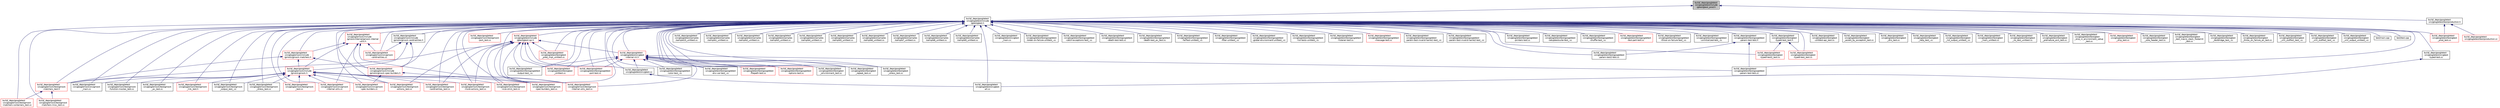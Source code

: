 digraph "build/_deps/googletest-src/googletest/include/gtest/gtest_prod.h"
{
 // LATEX_PDF_SIZE
  bgcolor="transparent";
  edge [fontname="Helvetica",fontsize="10",labelfontname="Helvetica",labelfontsize="10"];
  node [fontname="Helvetica",fontsize="10",shape=record];
  Node1 [label="build/_deps/googletest\l-src/googletest/include\l/gtest/gtest_prod.h",height=0.2,width=0.4,color="black", fillcolor="grey75", style="filled", fontcolor="black",tooltip=" "];
  Node1 -> Node2 [dir="back",color="midnightblue",fontsize="10",style="solid",fontname="Helvetica"];
  Node2 [label="build/_deps/googletest\l-src/googletest/include\l/gtest/gtest.h",height=0.2,width=0.4,color="black",URL="$gtest_8h.html",tooltip=" "];
  Node2 -> Node3 [dir="back",color="midnightblue",fontsize="10",style="solid",fontname="Helvetica"];
  Node3 [label="build/_deps/googletest\l-src/googlemock/include\l/gmock/gmock-cardinalities.h",height=0.2,width=0.4,color="black",URL="$gmock-cardinalities_8h.html",tooltip=" "];
  Node3 -> Node4 [dir="back",color="midnightblue",fontsize="10",style="solid",fontname="Helvetica"];
  Node4 [label="build/_deps/googletest\l-src/googlemock/include\l/gmock/gmock-spec-builders.h",height=0.2,width=0.4,color="red",URL="$gmock-spec-builders_8h.html",tooltip=" "];
  Node4 -> Node9 [dir="back",color="midnightblue",fontsize="10",style="solid",fontname="Helvetica"];
  Node9 [label="build/_deps/googletest\l-src/googlemock/src/gmock\l-spec-builders.cc",height=0.2,width=0.4,color="red",URL="$gmock-spec-builders_8cc.html",tooltip=" "];
  Node4 -> Node25 [dir="back",color="midnightblue",fontsize="10",style="solid",fontname="Helvetica"];
  Node25 [label="build/_deps/googletest\l-src/googlemock/test/gmock\l-spec-builders_test.cc",height=0.2,width=0.4,color="red",URL="$gmock-spec-builders__test_8cc.html",tooltip=" "];
  Node3 -> Node6 [dir="back",color="midnightblue",fontsize="10",style="solid",fontname="Helvetica"];
  Node6 [label="build/_deps/googletest\l-src/googlemock/include\l/gmock/gmock.h",height=0.2,width=0.4,color="red",URL="$gmock_8h.html",tooltip=" "];
  Node6 -> Node8 [dir="back",color="midnightblue",fontsize="10",style="solid",fontname="Helvetica"];
  Node8 [label="build/_deps/googletest\l-src/googlemock/src/gmock\l-internal-utils.cc",height=0.2,width=0.4,color="red",URL="$gmock-internal-utils_8cc.html",tooltip=" "];
  Node6 -> Node9 [dir="back",color="midnightblue",fontsize="10",style="solid",fontname="Helvetica"];
  Node6 -> Node11 [dir="back",color="midnightblue",fontsize="10",style="solid",fontname="Helvetica"];
  Node11 [label="build/_deps/googletest\l-src/googlemock/src/gmock\l_main.cc",height=0.2,width=0.4,color="black",URL="$gmock__main_8cc.html",tooltip=" "];
  Node6 -> Node12 [dir="back",color="midnightblue",fontsize="10",style="solid",fontname="Helvetica"];
  Node12 [label="build/_deps/googletest\l-src/googlemock/test/gmock\l-actions_test.cc",height=0.2,width=0.4,color="red",URL="$gmock-actions__test_8cc.html",tooltip=" "];
  Node6 -> Node14 [dir="back",color="midnightblue",fontsize="10",style="solid",fontname="Helvetica"];
  Node14 [label="build/_deps/googletest\l-src/googlemock/test/gmock\l-cardinalities_test.cc",height=0.2,width=0.4,color="red",URL="$gmock-cardinalities__test_8cc.html",tooltip=" "];
  Node6 -> Node15 [dir="back",color="midnightblue",fontsize="10",style="solid",fontname="Helvetica"];
  Node15 [label="build/_deps/googletest\l-src/googlemock/test/gmock\l-function-mocker_test.cc",height=0.2,width=0.4,color="black",URL="$gmock-function-mocker__test_8cc.html",tooltip=" "];
  Node6 -> Node16 [dir="back",color="midnightblue",fontsize="10",style="solid",fontname="Helvetica"];
  Node16 [label="build/_deps/googletest\l-src/googlemock/test/gmock\l-internal-utils_test.cc",height=0.2,width=0.4,color="red",URL="$gmock-internal-utils__test_8cc.html",tooltip=" "];
  Node6 -> Node17 [dir="back",color="midnightblue",fontsize="10",style="solid",fontname="Helvetica"];
  Node17 [label="build/_deps/googletest\l-src/googlemock/test/gmock\l-matchers_test.h",height=0.2,width=0.4,color="red",URL="$gmock-matchers__test_8h.html",tooltip=" "];
  Node17 -> Node20 [dir="back",color="midnightblue",fontsize="10",style="solid",fontname="Helvetica"];
  Node20 [label="build/_deps/googletest\l-src/googlemock/test/gmock\l-matchers-containers_test.cc",height=0.2,width=0.4,color="red",URL="$gmock-matchers-containers__test_8cc.html",tooltip=" "];
  Node17 -> Node21 [dir="back",color="midnightblue",fontsize="10",style="solid",fontname="Helvetica"];
  Node21 [label="build/_deps/googletest\l-src/googlemock/test/gmock\l-matchers-misc_test.cc",height=0.2,width=0.4,color="red",URL="$gmock-matchers-misc__test_8cc.html",tooltip=" "];
  Node6 -> Node22 [dir="back",color="midnightblue",fontsize="10",style="solid",fontname="Helvetica"];
  Node22 [label="build/_deps/googletest\l-src/googlemock/test/gmock\l-more-actions_test.cc",height=0.2,width=0.4,color="red",URL="$gmock-more-actions__test_8cc.html",tooltip=" "];
  Node6 -> Node23 [dir="back",color="midnightblue",fontsize="10",style="solid",fontname="Helvetica"];
  Node23 [label="build/_deps/googletest\l-src/googlemock/test/gmock\l-nice-strict_test.cc",height=0.2,width=0.4,color="red",URL="$gmock-nice-strict__test_8cc.html",tooltip=" "];
  Node6 -> Node25 [dir="back",color="midnightblue",fontsize="10",style="solid",fontname="Helvetica"];
  Node6 -> Node26 [dir="back",color="midnightblue",fontsize="10",style="solid",fontname="Helvetica"];
  Node26 [label="build/_deps/googletest\l-src/googlemock/test/gmock\l_ex_test.cc",height=0.2,width=0.4,color="black",URL="$gmock__ex__test_8cc.html",tooltip=" "];
  Node6 -> Node28 [dir="back",color="midnightblue",fontsize="10",style="solid",fontname="Helvetica"];
  Node28 [label="build/_deps/googletest\l-src/googlemock/test/gmock\l_link_test.h",height=0.2,width=0.4,color="red",URL="$gmock__link__test_8h.html",tooltip=" "];
  Node6 -> Node31 [dir="back",color="midnightblue",fontsize="10",style="solid",fontname="Helvetica"];
  Node31 [label="build/_deps/googletest\l-src/googlemock/test/gmock\l_output_test_.cc",height=0.2,width=0.4,color="black",URL="$gmock__output__test___8cc.html",tooltip=" "];
  Node6 -> Node32 [dir="back",color="midnightblue",fontsize="10",style="solid",fontname="Helvetica"];
  Node32 [label="build/_deps/googletest\l-src/googlemock/test/gmock\l_stress_test.cc",height=0.2,width=0.4,color="black",URL="$gmock__stress__test_8cc.html",tooltip=" "];
  Node6 -> Node33 [dir="back",color="midnightblue",fontsize="10",style="solid",fontname="Helvetica"];
  Node33 [label="build/_deps/googletest\l-src/googlemock/test/gmock\l_test.cc",height=0.2,width=0.4,color="red",URL="$gmock__test_8cc.html",tooltip=" "];
  Node3 -> Node35 [dir="back",color="midnightblue",fontsize="10",style="solid",fontname="Helvetica"];
  Node35 [label="build/_deps/googletest\l-src/googlemock/src/gmock\l-cardinalities.cc",height=0.2,width=0.4,color="red",URL="$gmock-cardinalities_8cc.html",tooltip=" "];
  Node2 -> Node36 [dir="back",color="midnightblue",fontsize="10",style="solid",fontname="Helvetica"];
  Node36 [label="build/_deps/googletest\l-src/googlemock/include\l/gmock/gmock-matchers.h",height=0.2,width=0.4,color="red",URL="$gmock-matchers_8h.html",tooltip=" "];
  Node36 -> Node4 [dir="back",color="midnightblue",fontsize="10",style="solid",fontname="Helvetica"];
  Node36 -> Node6 [dir="back",color="midnightblue",fontsize="10",style="solid",fontname="Helvetica"];
  Node36 -> Node17 [dir="back",color="midnightblue",fontsize="10",style="solid",fontname="Helvetica"];
  Node2 -> Node4 [dir="back",color="midnightblue",fontsize="10",style="solid",fontname="Helvetica"];
  Node2 -> Node39 [dir="back",color="midnightblue",fontsize="10",style="solid",fontname="Helvetica"];
  Node39 [label="build/_deps/googletest\l-src/googlemock/include\l/gmock/internal/gmock-internal\l-utils.h",height=0.2,width=0.4,color="red",URL="$gmock-internal-utils_8h.html",tooltip=" "];
  Node39 -> Node36 [dir="back",color="midnightblue",fontsize="10",style="solid",fontname="Helvetica"];
  Node39 -> Node4 [dir="back",color="midnightblue",fontsize="10",style="solid",fontname="Helvetica"];
  Node39 -> Node6 [dir="back",color="midnightblue",fontsize="10",style="solid",fontname="Helvetica"];
  Node39 -> Node35 [dir="back",color="midnightblue",fontsize="10",style="solid",fontname="Helvetica"];
  Node39 -> Node8 [dir="back",color="midnightblue",fontsize="10",style="solid",fontname="Helvetica"];
  Node39 -> Node16 [dir="back",color="midnightblue",fontsize="10",style="solid",fontname="Helvetica"];
  Node2 -> Node35 [dir="back",color="midnightblue",fontsize="10",style="solid",fontname="Helvetica"];
  Node2 -> Node8 [dir="back",color="midnightblue",fontsize="10",style="solid",fontname="Helvetica"];
  Node2 -> Node9 [dir="back",color="midnightblue",fontsize="10",style="solid",fontname="Helvetica"];
  Node2 -> Node11 [dir="back",color="midnightblue",fontsize="10",style="solid",fontname="Helvetica"];
  Node2 -> Node12 [dir="back",color="midnightblue",fontsize="10",style="solid",fontname="Helvetica"];
  Node2 -> Node14 [dir="back",color="midnightblue",fontsize="10",style="solid",fontname="Helvetica"];
  Node2 -> Node15 [dir="back",color="midnightblue",fontsize="10",style="solid",fontname="Helvetica"];
  Node2 -> Node16 [dir="back",color="midnightblue",fontsize="10",style="solid",fontname="Helvetica"];
  Node2 -> Node20 [dir="back",color="midnightblue",fontsize="10",style="solid",fontname="Helvetica"];
  Node2 -> Node21 [dir="back",color="midnightblue",fontsize="10",style="solid",fontname="Helvetica"];
  Node2 -> Node17 [dir="back",color="midnightblue",fontsize="10",style="solid",fontname="Helvetica"];
  Node2 -> Node22 [dir="back",color="midnightblue",fontsize="10",style="solid",fontname="Helvetica"];
  Node2 -> Node23 [dir="back",color="midnightblue",fontsize="10",style="solid",fontname="Helvetica"];
  Node2 -> Node42 [dir="back",color="midnightblue",fontsize="10",style="solid",fontname="Helvetica"];
  Node42 [label="build/_deps/googletest\l-src/googlemock/test/gmock\l-port_test.cc",height=0.2,width=0.4,color="red",URL="$gmock-port__test_8cc.html",tooltip=" "];
  Node2 -> Node25 [dir="back",color="midnightblue",fontsize="10",style="solid",fontname="Helvetica"];
  Node2 -> Node26 [dir="back",color="midnightblue",fontsize="10",style="solid",fontname="Helvetica"];
  Node2 -> Node28 [dir="back",color="midnightblue",fontsize="10",style="solid",fontname="Helvetica"];
  Node2 -> Node31 [dir="back",color="midnightblue",fontsize="10",style="solid",fontname="Helvetica"];
  Node2 -> Node32 [dir="back",color="midnightblue",fontsize="10",style="solid",fontname="Helvetica"];
  Node2 -> Node33 [dir="back",color="midnightblue",fontsize="10",style="solid",fontname="Helvetica"];
  Node2 -> Node43 [dir="back",color="midnightblue",fontsize="10",style="solid",fontname="Helvetica"];
  Node43 [label="build/_deps/googletest\l-src/googletest/include\l/gtest/gtest-spi.h",height=0.2,width=0.4,color="red",URL="$gtest-spi_8h.html",tooltip=" "];
  Node43 -> Node12 [dir="back",color="midnightblue",fontsize="10",style="solid",fontname="Helvetica"];
  Node43 -> Node14 [dir="back",color="midnightblue",fontsize="10",style="solid",fontname="Helvetica"];
  Node43 -> Node16 [dir="back",color="midnightblue",fontsize="10",style="solid",fontname="Helvetica"];
  Node43 -> Node17 [dir="back",color="midnightblue",fontsize="10",style="solid",fontname="Helvetica"];
  Node43 -> Node22 [dir="back",color="midnightblue",fontsize="10",style="solid",fontname="Helvetica"];
  Node43 -> Node23 [dir="back",color="midnightblue",fontsize="10",style="solid",fontname="Helvetica"];
  Node43 -> Node25 [dir="back",color="midnightblue",fontsize="10",style="solid",fontname="Helvetica"];
  Node43 -> Node44 [dir="back",color="midnightblue",fontsize="10",style="solid",fontname="Helvetica"];
  Node44 [label="build/_deps/googletest\l-src/googletest/src/gtest\l-internal-inl.h",height=0.2,width=0.4,color="red",URL="$gtest-internal-inl_8h.html",tooltip=" "];
  Node44 -> Node16 [dir="back",color="midnightblue",fontsize="10",style="solid",fontname="Helvetica"];
  Node44 -> Node50 [dir="back",color="midnightblue",fontsize="10",style="solid",fontname="Helvetica"];
  Node50 [label="build/_deps/googletest\l-src/googletest/src/gtest.cc",height=0.2,width=0.4,color="black",URL="$gtest_8cc.html",tooltip=" "];
  Node50 -> Node46 [dir="back",color="midnightblue",fontsize="10",style="solid",fontname="Helvetica"];
  Node46 [label="build/_deps/googletest\l-src/googletest/src/gtest\l-all.cc",height=0.2,width=0.4,color="black",URL="$gtest-all_8cc.html",tooltip=" "];
  Node44 -> Node51 [dir="back",color="midnightblue",fontsize="10",style="solid",fontname="Helvetica"];
  Node51 [label="build/_deps/googletest\l-src/googletest/test/googletest\l-color-test_.cc",height=0.2,width=0.4,color="black",URL="$googletest-color-test___8cc.html",tooltip=" "];
  Node44 -> Node52 [dir="back",color="midnightblue",fontsize="10",style="solid",fontname="Helvetica"];
  Node52 [label="build/_deps/googletest\l-src/googletest/test/googletest\l-env-var-test_.cc",height=0.2,width=0.4,color="black",URL="$googletest-env-var-test___8cc.html",tooltip=" "];
  Node44 -> Node53 [dir="back",color="midnightblue",fontsize="10",style="solid",fontname="Helvetica"];
  Node53 [label="build/_deps/googletest\l-src/googletest/test/googletest\l-filepath-test.cc",height=0.2,width=0.4,color="red",URL="$googletest-filepath-test_8cc.html",tooltip=" "];
  Node44 -> Node55 [dir="back",color="midnightblue",fontsize="10",style="solid",fontname="Helvetica"];
  Node55 [label="build/_deps/googletest\l-src/googletest/test/googletest\l-options-test.cc",height=0.2,width=0.4,color="red",URL="$googletest-options-test_8cc.html",tooltip=" "];
  Node44 -> Node56 [dir="back",color="midnightblue",fontsize="10",style="solid",fontname="Helvetica"];
  Node56 [label="build/_deps/googletest\l-src/googletest/test/googletest\l-output-test_.cc",height=0.2,width=0.4,color="black",URL="$googletest-output-test___8cc.html",tooltip=" "];
  Node44 -> Node57 [dir="back",color="midnightblue",fontsize="10",style="solid",fontname="Helvetica"];
  Node57 [label="build/_deps/googletest\l-src/googletest/test/googletest\l-param-test-test.cc",height=0.2,width=0.4,color="black",URL="$googletest-param-test-test_8cc.html",tooltip=" "];
  Node44 -> Node58 [dir="back",color="midnightblue",fontsize="10",style="solid",fontname="Helvetica"];
  Node58 [label="build/_deps/googletest\l-src/googletest/test/googletest\l-port-test.cc",height=0.2,width=0.4,color="red",URL="$googletest-port-test_8cc.html",tooltip=" "];
  Node44 -> Node59 [dir="back",color="midnightblue",fontsize="10",style="solid",fontname="Helvetica"];
  Node59 [label="build/_deps/googletest\l-src/googletest/test/gtest\l_environment_test.cc",height=0.2,width=0.4,color="black",URL="$gtest__environment__test_8cc.html",tooltip=" "];
  Node44 -> Node60 [dir="back",color="midnightblue",fontsize="10",style="solid",fontname="Helvetica"];
  Node60 [label="build/_deps/googletest\l-src/googletest/test/gtest\l_repeat_test.cc",height=0.2,width=0.4,color="black",URL="$gtest__repeat__test_8cc.html",tooltip=" "];
  Node44 -> Node61 [dir="back",color="midnightblue",fontsize="10",style="solid",fontname="Helvetica"];
  Node61 [label="build/_deps/googletest\l-src/googletest/test/gtest\l_stress_test.cc",height=0.2,width=0.4,color="black",URL="$gtest__stress__test_8cc.html",tooltip=" "];
  Node44 -> Node62 [dir="back",color="midnightblue",fontsize="10",style="solid",fontname="Helvetica"];
  Node62 [label="build/_deps/googletest\l-src/googletest/test/gtest\l_unittest.cc",height=0.2,width=0.4,color="red",URL="$gtest__unittest_8cc.html",tooltip=" "];
  Node43 -> Node50 [dir="back",color="midnightblue",fontsize="10",style="solid",fontname="Helvetica"];
  Node43 -> Node56 [dir="back",color="midnightblue",fontsize="10",style="solid",fontname="Helvetica"];
  Node43 -> Node58 [dir="back",color="midnightblue",fontsize="10",style="solid",fontname="Helvetica"];
  Node43 -> Node63 [dir="back",color="midnightblue",fontsize="10",style="solid",fontname="Helvetica"];
  Node63 [label="build/_deps/googletest\l-src/googletest/test/gtest\l_pred_impl_unittest.cc",height=0.2,width=0.4,color="red",URL="$gtest__pred__impl__unittest_8cc.html",tooltip=" "];
  Node43 -> Node62 [dir="back",color="midnightblue",fontsize="10",style="solid",fontname="Helvetica"];
  Node2 -> Node64 [dir="back",color="midnightblue",fontsize="10",style="solid",fontname="Helvetica"];
  Node64 [label="build/_deps/googletest\l-src/googletest/samples\l/sample10_unittest.cc",height=0.2,width=0.4,color="black",URL="$sample10__unittest_8cc.html",tooltip=" "];
  Node2 -> Node65 [dir="back",color="midnightblue",fontsize="10",style="solid",fontname="Helvetica"];
  Node65 [label="build/_deps/googletest\l-src/googletest/samples\l/sample1_unittest.cc",height=0.2,width=0.4,color="black",URL="$sample1__unittest_8cc.html",tooltip=" "];
  Node2 -> Node66 [dir="back",color="midnightblue",fontsize="10",style="solid",fontname="Helvetica"];
  Node66 [label="build/_deps/googletest\l-src/googletest/samples\l/sample2_unittest.cc",height=0.2,width=0.4,color="black",URL="$sample2__unittest_8cc.html",tooltip=" "];
  Node2 -> Node67 [dir="back",color="midnightblue",fontsize="10",style="solid",fontname="Helvetica"];
  Node67 [label="build/_deps/googletest\l-src/googletest/samples\l/sample3_unittest.cc",height=0.2,width=0.4,color="black",URL="$sample3__unittest_8cc.html",tooltip=" "];
  Node2 -> Node68 [dir="back",color="midnightblue",fontsize="10",style="solid",fontname="Helvetica"];
  Node68 [label="build/_deps/googletest\l-src/googletest/samples\l/sample4_unittest.cc",height=0.2,width=0.4,color="black",URL="$sample4__unittest_8cc.html",tooltip=" "];
  Node2 -> Node69 [dir="back",color="midnightblue",fontsize="10",style="solid",fontname="Helvetica"];
  Node69 [label="build/_deps/googletest\l-src/googletest/samples\l/sample5_unittest.cc",height=0.2,width=0.4,color="black",URL="$sample5__unittest_8cc.html",tooltip=" "];
  Node2 -> Node70 [dir="back",color="midnightblue",fontsize="10",style="solid",fontname="Helvetica"];
  Node70 [label="build/_deps/googletest\l-src/googletest/samples\l/sample6_unittest.cc",height=0.2,width=0.4,color="black",URL="$sample6__unittest_8cc.html",tooltip=" "];
  Node2 -> Node71 [dir="back",color="midnightblue",fontsize="10",style="solid",fontname="Helvetica"];
  Node71 [label="build/_deps/googletest\l-src/googletest/samples\l/sample7_unittest.cc",height=0.2,width=0.4,color="black",URL="$sample7__unittest_8cc.html",tooltip=" "];
  Node2 -> Node72 [dir="back",color="midnightblue",fontsize="10",style="solid",fontname="Helvetica"];
  Node72 [label="build/_deps/googletest\l-src/googletest/samples\l/sample8_unittest.cc",height=0.2,width=0.4,color="black",URL="$sample8__unittest_8cc.html",tooltip=" "];
  Node2 -> Node73 [dir="back",color="midnightblue",fontsize="10",style="solid",fontname="Helvetica"];
  Node73 [label="build/_deps/googletest\l-src/googletest/samples\l/sample9_unittest.cc",height=0.2,width=0.4,color="black",URL="$sample9__unittest_8cc.html",tooltip=" "];
  Node2 -> Node46 [dir="back",color="midnightblue",fontsize="10",style="solid",fontname="Helvetica"];
  Node2 -> Node44 [dir="back",color="midnightblue",fontsize="10",style="solid",fontname="Helvetica"];
  Node2 -> Node74 [dir="back",color="midnightblue",fontsize="10",style="solid",fontname="Helvetica"];
  Node74 [label="build/_deps/googletest\l-src/googletest/src/gtest\l-typed-test.cc",height=0.2,width=0.4,color="black",URL="$gtest-typed-test_8cc.html",tooltip=" "];
  Node74 -> Node46 [dir="back",color="midnightblue",fontsize="10",style="solid",fontname="Helvetica"];
  Node2 -> Node50 [dir="back",color="midnightblue",fontsize="10",style="solid",fontname="Helvetica"];
  Node2 -> Node75 [dir="back",color="midnightblue",fontsize="10",style="solid",fontname="Helvetica"];
  Node75 [label="build/_deps/googletest\l-src/googletest/src/gtest\l_main.cc",height=0.2,width=0.4,color="black",URL="$gtest__main_8cc.html",tooltip=" "];
  Node2 -> Node76 [dir="back",color="midnightblue",fontsize="10",style="solid",fontname="Helvetica"];
  Node76 [label="build/_deps/googletest\l-src/googletest/test/googletest\l-break-on-failure-unittest_.cc",height=0.2,width=0.4,color="black",URL="$googletest-break-on-failure-unittest___8cc.html",tooltip=" "];
  Node2 -> Node77 [dir="back",color="midnightblue",fontsize="10",style="solid",fontname="Helvetica"];
  Node77 [label="build/_deps/googletest\l-src/googletest/test/googletest\l-catch-exceptions-test_.cc",height=0.2,width=0.4,color="black",URL="$googletest-catch-exceptions-test___8cc.html",tooltip=" "];
  Node2 -> Node51 [dir="back",color="midnightblue",fontsize="10",style="solid",fontname="Helvetica"];
  Node2 -> Node78 [dir="back",color="midnightblue",fontsize="10",style="solid",fontname="Helvetica"];
  Node78 [label="build/_deps/googletest\l-src/googletest/test/googletest\l-death-test-test.cc",height=0.2,width=0.4,color="black",URL="$googletest-death-test-test_8cc.html",tooltip=" "];
  Node2 -> Node79 [dir="back",color="midnightblue",fontsize="10",style="solid",fontname="Helvetica"];
  Node79 [label="build/_deps/googletest\l-src/googletest/test/googletest\l-death-test_ex_test.cc",height=0.2,width=0.4,color="black",URL="$googletest-death-test__ex__test_8cc.html",tooltip=" "];
  Node2 -> Node52 [dir="back",color="midnightblue",fontsize="10",style="solid",fontname="Helvetica"];
  Node2 -> Node80 [dir="back",color="midnightblue",fontsize="10",style="solid",fontname="Helvetica"];
  Node80 [label="build/_deps/googletest\l-src/googletest/test/googletest\l-failfast-unittest_.cc",height=0.2,width=0.4,color="black",URL="$googletest-failfast-unittest___8cc.html",tooltip=" "];
  Node2 -> Node53 [dir="back",color="midnightblue",fontsize="10",style="solid",fontname="Helvetica"];
  Node2 -> Node81 [dir="back",color="midnightblue",fontsize="10",style="solid",fontname="Helvetica"];
  Node81 [label="build/_deps/googletest\l-src/googletest/test/googletest\l-filter-unittest_.cc",height=0.2,width=0.4,color="black",URL="$googletest-filter-unittest___8cc.html",tooltip=" "];
  Node2 -> Node82 [dir="back",color="midnightblue",fontsize="10",style="solid",fontname="Helvetica"];
  Node82 [label="build/_deps/googletest\l-src/googletest/test/googletest\l-global-environment-unittest_.cc",height=0.2,width=0.4,color="black",URL="$googletest-global-environment-unittest___8cc.html",tooltip=" "];
  Node2 -> Node83 [dir="back",color="midnightblue",fontsize="10",style="solid",fontname="Helvetica"];
  Node83 [label="build/_deps/googletest\l-src/googletest/test/googletest\l-list-tests-unittest_.cc",height=0.2,width=0.4,color="black",URL="$googletest-list-tests-unittest___8cc.html",tooltip=" "];
  Node2 -> Node84 [dir="back",color="midnightblue",fontsize="10",style="solid",fontname="Helvetica"];
  Node84 [label="build/_deps/googletest\l-src/googletest/test/googletest\l-listener-test.cc",height=0.2,width=0.4,color="black",URL="$googletest-listener-test_8cc.html",tooltip=" "];
  Node2 -> Node85 [dir="back",color="midnightblue",fontsize="10",style="solid",fontname="Helvetica"];
  Node85 [label="build/_deps/googletest\l-src/googletest/test/googletest\l-message-test.cc",height=0.2,width=0.4,color="red",URL="$googletest-message-test_8cc.html",tooltip=" "];
  Node2 -> Node55 [dir="back",color="midnightblue",fontsize="10",style="solid",fontname="Helvetica"];
  Node2 -> Node56 [dir="back",color="midnightblue",fontsize="10",style="solid",fontname="Helvetica"];
  Node2 -> Node86 [dir="back",color="midnightblue",fontsize="10",style="solid",fontname="Helvetica"];
  Node86 [label="build/_deps/googletest\l-src/googletest/test/googletest\l-param-test-invalid-name1-test_.cc",height=0.2,width=0.4,color="black",URL="$googletest-param-test-invalid-name1-test___8cc.html",tooltip=" "];
  Node2 -> Node87 [dir="back",color="midnightblue",fontsize="10",style="solid",fontname="Helvetica"];
  Node87 [label="build/_deps/googletest\l-src/googletest/test/googletest\l-param-test-invalid-name2-test_.cc",height=0.2,width=0.4,color="black",URL="$googletest-param-test-invalid-name2-test___8cc.html",tooltip=" "];
  Node2 -> Node57 [dir="back",color="midnightblue",fontsize="10",style="solid",fontname="Helvetica"];
  Node2 -> Node88 [dir="back",color="midnightblue",fontsize="10",style="solid",fontname="Helvetica"];
  Node88 [label="build/_deps/googletest\l-src/googletest/test/googletest\l-param-test-test.h",height=0.2,width=0.4,color="black",URL="$googletest-param-test-test_8h.html",tooltip=" "];
  Node88 -> Node57 [dir="back",color="midnightblue",fontsize="10",style="solid",fontname="Helvetica"];
  Node88 -> Node89 [dir="back",color="midnightblue",fontsize="10",style="solid",fontname="Helvetica"];
  Node89 [label="build/_deps/googletest\l-src/googletest/test/googletest\l-param-test2-test.cc",height=0.2,width=0.4,color="black",URL="$googletest-param-test2-test_8cc.html",tooltip=" "];
  Node2 -> Node89 [dir="back",color="midnightblue",fontsize="10",style="solid",fontname="Helvetica"];
  Node2 -> Node58 [dir="back",color="midnightblue",fontsize="10",style="solid",fontname="Helvetica"];
  Node2 -> Node90 [dir="back",color="midnightblue",fontsize="10",style="solid",fontname="Helvetica"];
  Node90 [label="build/_deps/googletest\l-src/googletest/test/googletest\l-printers-test.cc",height=0.2,width=0.4,color="black",URL="$googletest-printers-test_8cc.html",tooltip=" "];
  Node2 -> Node91 [dir="back",color="midnightblue",fontsize="10",style="solid",fontname="Helvetica"];
  Node91 [label="build/_deps/googletest\l-src/googletest/test/googletest\l-setuptestsuite-test_.cc",height=0.2,width=0.4,color="black",URL="$googletest-setuptestsuite-test___8cc.html",tooltip=" "];
  Node2 -> Node92 [dir="back",color="midnightblue",fontsize="10",style="solid",fontname="Helvetica"];
  Node92 [label="build/_deps/googletest\l-src/googletest/test/googletest\l-shuffle-test_.cc",height=0.2,width=0.4,color="black",URL="$googletest-shuffle-test___8cc.html",tooltip=" "];
  Node2 -> Node93 [dir="back",color="midnightblue",fontsize="10",style="solid",fontname="Helvetica"];
  Node93 [label="build/_deps/googletest\l-src/googletest/test/googletest\l-test-part-test.cc",height=0.2,width=0.4,color="red",URL="$googletest-test-part-test_8cc.html",tooltip=" "];
  Node2 -> Node94 [dir="back",color="midnightblue",fontsize="10",style="solid",fontname="Helvetica"];
  Node94 [label="build/_deps/googletest\l-src/googletest/test/googletest\l-throw-on-failure-test_.cc",height=0.2,width=0.4,color="black",URL="$googletest-throw-on-failure-test___8cc.html",tooltip=" "];
  Node2 -> Node95 [dir="back",color="midnightblue",fontsize="10",style="solid",fontname="Helvetica"];
  Node95 [label="build/_deps/googletest\l-src/googletest/test/googletest\l-uninitialized-test_.cc",height=0.2,width=0.4,color="black",URL="$googletest-uninitialized-test___8cc.html",tooltip=" "];
  Node2 -> Node96 [dir="back",color="midnightblue",fontsize="10",style="solid",fontname="Helvetica"];
  Node96 [label="build/_deps/googletest\l-src/googletest/test/gtest\l-typed-test2_test.cc",height=0.2,width=0.4,color="red",URL="$gtest-typed-test2__test_8cc.html",tooltip=" "];
  Node2 -> Node97 [dir="back",color="midnightblue",fontsize="10",style="solid",fontname="Helvetica"];
  Node97 [label="build/_deps/googletest\l-src/googletest/test/gtest\l-typed-test_test.cc",height=0.2,width=0.4,color="red",URL="$gtest-typed-test__test_8cc.html",tooltip=" "];
  Node2 -> Node98 [dir="back",color="midnightblue",fontsize="10",style="solid",fontname="Helvetica"];
  Node98 [label="build/_deps/googletest\l-src/googletest/test/gtest\l-typed-test_test.h",height=0.2,width=0.4,color="black",URL="$gtest-typed-test__test_8h.html",tooltip=" "];
  Node98 -> Node96 [dir="back",color="midnightblue",fontsize="10",style="solid",fontname="Helvetica"];
  Node98 -> Node97 [dir="back",color="midnightblue",fontsize="10",style="solid",fontname="Helvetica"];
  Node2 -> Node99 [dir="back",color="midnightblue",fontsize="10",style="solid",fontname="Helvetica"];
  Node99 [label="build/_deps/googletest\l-src/googletest/test/gtest\l-unittest-api_test.cc",height=0.2,width=0.4,color="black",URL="$gtest-unittest-api__test_8cc.html",tooltip=" "];
  Node2 -> Node100 [dir="back",color="midnightblue",fontsize="10",style="solid",fontname="Helvetica"];
  Node100 [label="build/_deps/googletest\l-src/googletest/test/gtest\l_assert_by_exception_test.cc",height=0.2,width=0.4,color="black",URL="$gtest__assert__by__exception__test_8cc.html",tooltip=" "];
  Node2 -> Node101 [dir="back",color="midnightblue",fontsize="10",style="solid",fontname="Helvetica"];
  Node101 [label="build/_deps/googletest\l-src/googletest/test/gtest\l_dirs_test.cc",height=0.2,width=0.4,color="black",URL="$gtest__dirs__test_8cc.html",tooltip=" "];
  Node2 -> Node59 [dir="back",color="midnightblue",fontsize="10",style="solid",fontname="Helvetica"];
  Node2 -> Node102 [dir="back",color="midnightblue",fontsize="10",style="solid",fontname="Helvetica"];
  Node102 [label="build/_deps/googletest\l-src/googletest/test/gtest\l_help_test_.cc",height=0.2,width=0.4,color="black",URL="$gtest__help__test___8cc.html",tooltip=" "];
  Node2 -> Node103 [dir="back",color="midnightblue",fontsize="10",style="solid",fontname="Helvetica"];
  Node103 [label="build/_deps/googletest\l-src/googletest/test/gtest\l_list_output_unittest_.cc",height=0.2,width=0.4,color="black",URL="$gtest__list__output__unittest___8cc.html",tooltip=" "];
  Node2 -> Node104 [dir="back",color="midnightblue",fontsize="10",style="solid",fontname="Helvetica"];
  Node104 [label="build/_deps/googletest\l-src/googletest/test/gtest\l_main_unittest.cc",height=0.2,width=0.4,color="black",URL="$gtest__main__unittest_8cc.html",tooltip=" "];
  Node2 -> Node105 [dir="back",color="midnightblue",fontsize="10",style="solid",fontname="Helvetica"];
  Node105 [label="build/_deps/googletest\l-src/googletest/test/gtest\l_no_test_unittest.cc",height=0.2,width=0.4,color="black",URL="$gtest__no__test__unittest_8cc.html",tooltip=" "];
  Node2 -> Node63 [dir="back",color="midnightblue",fontsize="10",style="solid",fontname="Helvetica"];
  Node2 -> Node106 [dir="back",color="midnightblue",fontsize="10",style="solid",fontname="Helvetica"];
  Node106 [label="build/_deps/googletest\l-src/googletest/test/gtest\l_premature_exit_test.cc",height=0.2,width=0.4,color="black",URL="$gtest__premature__exit__test_8cc.html",tooltip=" "];
  Node2 -> Node107 [dir="back",color="midnightblue",fontsize="10",style="solid",fontname="Helvetica"];
  Node107 [label="build/_deps/googletest\l-src/googletest/test/gtest\l_prod_test.cc",height=0.2,width=0.4,color="red",URL="$gtest__prod__test_8cc.html",tooltip=" "];
  Node2 -> Node60 [dir="back",color="midnightblue",fontsize="10",style="solid",fontname="Helvetica"];
  Node2 -> Node108 [dir="back",color="midnightblue",fontsize="10",style="solid",fontname="Helvetica"];
  Node108 [label="build/_deps/googletest\l-src/googletest/test/gtest\l_skip_in_environment_setup\l_test.cc",height=0.2,width=0.4,color="black",URL="$gtest__skip__in__environment__setup__test_8cc.html",tooltip=" "];
  Node2 -> Node109 [dir="back",color="midnightblue",fontsize="10",style="solid",fontname="Helvetica"];
  Node109 [label="build/_deps/googletest\l-src/googletest/test/gtest\l_skip_test.cc",height=0.2,width=0.4,color="red",URL="$gtest__skip__test_8cc.html",tooltip=" "];
  Node2 -> Node110 [dir="back",color="midnightblue",fontsize="10",style="solid",fontname="Helvetica"];
  Node110 [label="build/_deps/googletest\l-src/googletest/test/gtest\l_sole_header_test.cc",height=0.2,width=0.4,color="black",URL="$gtest__sole__header__test_8cc.html",tooltip=" "];
  Node2 -> Node61 [dir="back",color="midnightblue",fontsize="10",style="solid",fontname="Helvetica"];
  Node2 -> Node111 [dir="back",color="midnightblue",fontsize="10",style="solid",fontname="Helvetica"];
  Node111 [label="build/_deps/googletest\l-src/googletest/test/gtest\l_test_macro_stack_footprint\l_test.cc",height=0.2,width=0.4,color="black",URL="$gtest__test__macro__stack__footprint__test_8cc.html",tooltip=" "];
  Node2 -> Node112 [dir="back",color="midnightblue",fontsize="10",style="solid",fontname="Helvetica"];
  Node112 [label="build/_deps/googletest\l-src/googletest/test/gtest\l_testbridge_test_.cc",height=0.2,width=0.4,color="black",URL="$gtest__testbridge__test___8cc.html",tooltip=" "];
  Node2 -> Node113 [dir="back",color="midnightblue",fontsize="10",style="solid",fontname="Helvetica"];
  Node113 [label="build/_deps/googletest\l-src/googletest/test/gtest\l_throw_on_failure_ex_test.cc",height=0.2,width=0.4,color="black",URL="$gtest__throw__on__failure__ex__test_8cc.html",tooltip=" "];
  Node2 -> Node62 [dir="back",color="midnightblue",fontsize="10",style="solid",fontname="Helvetica"];
  Node2 -> Node114 [dir="back",color="midnightblue",fontsize="10",style="solid",fontname="Helvetica"];
  Node114 [label="build/_deps/googletest\l-src/googletest/test/gtest\l_xml_outfile1_test_.cc",height=0.2,width=0.4,color="black",URL="$gtest__xml__outfile1__test___8cc.html",tooltip=" "];
  Node2 -> Node115 [dir="back",color="midnightblue",fontsize="10",style="solid",fontname="Helvetica"];
  Node115 [label="build/_deps/googletest\l-src/googletest/test/gtest\l_xml_outfile2_test_.cc",height=0.2,width=0.4,color="black",URL="$gtest__xml__outfile2__test___8cc.html",tooltip=" "];
  Node2 -> Node116 [dir="back",color="midnightblue",fontsize="10",style="solid",fontname="Helvetica"];
  Node116 [label="build/_deps/googletest\l-src/googletest/test/gtest\l_xml_output_unittest_.cc",height=0.2,width=0.4,color="black",URL="$gtest__xml__output__unittest___8cc.html",tooltip=" "];
  Node2 -> Node117 [dir="back",color="midnightblue",fontsize="10",style="solid",fontname="Helvetica"];
  Node117 [label="test/main.cpp",height=0.2,width=0.4,color="black",URL="$test_2main_8cpp.html",tooltip=" "];
  Node2 -> Node118 [dir="back",color="midnightblue",fontsize="10",style="solid",fontname="Helvetica"];
  Node118 [label="test/test.cpp",height=0.2,width=0.4,color="black",URL="$test_8cpp.html",tooltip=" "];
  Node1 -> Node119 [dir="back",color="midnightblue",fontsize="10",style="solid",fontname="Helvetica"];
  Node119 [label="build/_deps/googletest\l-src/googletest/test/production.h",height=0.2,width=0.4,color="black",URL="$production_8h.html",tooltip=" "];
  Node119 -> Node107 [dir="back",color="midnightblue",fontsize="10",style="solid",fontname="Helvetica"];
  Node119 -> Node120 [dir="back",color="midnightblue",fontsize="10",style="solid",fontname="Helvetica"];
  Node120 [label="build/_deps/googletest\l-src/googletest/test/production.cc",height=0.2,width=0.4,color="red",URL="$production_8cc.html",tooltip=" "];
}
